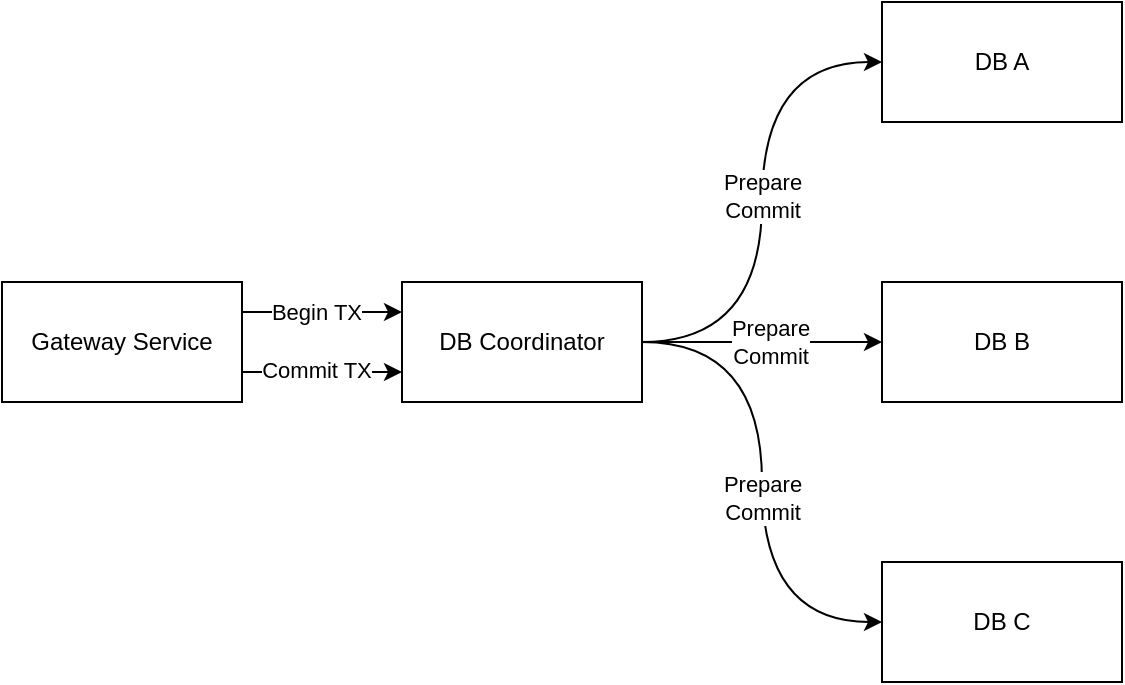 <mxfile version="24.3.1" type="github">
  <diagram name="Page-1" id="Oq18xSwXzY9K0h1a4IiR">
    <mxGraphModel dx="1686" dy="646" grid="1" gridSize="10" guides="1" tooltips="1" connect="1" arrows="1" fold="1" page="1" pageScale="1" pageWidth="850" pageHeight="1100" math="0" shadow="0">
      <root>
        <mxCell id="0" />
        <mxCell id="1" parent="0" />
        <mxCell id="UWIKAPKknOpFxrSL0NYB-10" style="edgeStyle=orthogonalEdgeStyle;rounded=0;orthogonalLoop=1;jettySize=auto;html=1;exitX=1;exitY=0.25;exitDx=0;exitDy=0;entryX=0;entryY=0.25;entryDx=0;entryDy=0;" edge="1" parent="1" source="UWIKAPKknOpFxrSL0NYB-1" target="UWIKAPKknOpFxrSL0NYB-2">
          <mxGeometry relative="1" as="geometry" />
        </mxCell>
        <mxCell id="UWIKAPKknOpFxrSL0NYB-11" value="Begin TX" style="edgeLabel;html=1;align=center;verticalAlign=middle;resizable=0;points=[];" vertex="1" connectable="0" parent="UWIKAPKknOpFxrSL0NYB-10">
          <mxGeometry x="-0.093" relative="1" as="geometry">
            <mxPoint as="offset" />
          </mxGeometry>
        </mxCell>
        <mxCell id="UWIKAPKknOpFxrSL0NYB-12" style="edgeStyle=orthogonalEdgeStyle;rounded=0;orthogonalLoop=1;jettySize=auto;html=1;exitX=1;exitY=0.75;exitDx=0;exitDy=0;entryX=0;entryY=0.75;entryDx=0;entryDy=0;" edge="1" parent="1" source="UWIKAPKknOpFxrSL0NYB-1" target="UWIKAPKknOpFxrSL0NYB-2">
          <mxGeometry relative="1" as="geometry" />
        </mxCell>
        <mxCell id="UWIKAPKknOpFxrSL0NYB-14" value="Commit TX" style="edgeLabel;html=1;align=center;verticalAlign=middle;resizable=0;points=[];" vertex="1" connectable="0" parent="UWIKAPKknOpFxrSL0NYB-12">
          <mxGeometry x="-0.079" y="1" relative="1" as="geometry">
            <mxPoint as="offset" />
          </mxGeometry>
        </mxCell>
        <mxCell id="UWIKAPKknOpFxrSL0NYB-1" value="Gateway Service" style="rounded=0;whiteSpace=wrap;html=1;" vertex="1" parent="1">
          <mxGeometry y="450" width="120" height="60" as="geometry" />
        </mxCell>
        <mxCell id="UWIKAPKknOpFxrSL0NYB-7" style="edgeStyle=entityRelationEdgeStyle;rounded=0;orthogonalLoop=1;jettySize=auto;html=1;exitX=1;exitY=0.5;exitDx=0;exitDy=0;entryX=0;entryY=0.5;entryDx=0;entryDy=0;" edge="1" parent="1" source="UWIKAPKknOpFxrSL0NYB-2" target="UWIKAPKknOpFxrSL0NYB-5">
          <mxGeometry relative="1" as="geometry" />
        </mxCell>
        <mxCell id="UWIKAPKknOpFxrSL0NYB-17" value="&lt;div&gt;Prepare&lt;/div&gt;&lt;div&gt;Commit&lt;br&gt;&lt;/div&gt;" style="edgeLabel;html=1;align=center;verticalAlign=middle;resizable=0;points=[];" vertex="1" connectable="0" parent="UWIKAPKknOpFxrSL0NYB-7">
          <mxGeometry x="0.062" relative="1" as="geometry">
            <mxPoint as="offset" />
          </mxGeometry>
        </mxCell>
        <mxCell id="UWIKAPKknOpFxrSL0NYB-8" style="edgeStyle=orthogonalEdgeStyle;rounded=0;orthogonalLoop=1;jettySize=auto;html=1;exitX=1;exitY=0.5;exitDx=0;exitDy=0;entryX=0;entryY=0.5;entryDx=0;entryDy=0;curved=1;" edge="1" parent="1" source="UWIKAPKknOpFxrSL0NYB-2" target="UWIKAPKknOpFxrSL0NYB-4">
          <mxGeometry relative="1" as="geometry" />
        </mxCell>
        <mxCell id="UWIKAPKknOpFxrSL0NYB-15" value="&lt;div&gt;Prepare&lt;/div&gt;&lt;div&gt;Commit&lt;br&gt;&lt;/div&gt;" style="edgeLabel;html=1;align=center;verticalAlign=middle;resizable=0;points=[];" vertex="1" connectable="0" parent="UWIKAPKknOpFxrSL0NYB-8">
          <mxGeometry x="0.022" relative="1" as="geometry">
            <mxPoint as="offset" />
          </mxGeometry>
        </mxCell>
        <mxCell id="UWIKAPKknOpFxrSL0NYB-9" style="edgeStyle=orthogonalEdgeStyle;rounded=0;orthogonalLoop=1;jettySize=auto;html=1;exitX=1;exitY=0.5;exitDx=0;exitDy=0;entryX=0;entryY=0.5;entryDx=0;entryDy=0;curved=1;" edge="1" parent="1" source="UWIKAPKknOpFxrSL0NYB-2" target="UWIKAPKknOpFxrSL0NYB-6">
          <mxGeometry relative="1" as="geometry" />
        </mxCell>
        <mxCell id="UWIKAPKknOpFxrSL0NYB-18" value="&lt;div&gt;Prepare&lt;/div&gt;&lt;div&gt;Commit&lt;br&gt;&lt;/div&gt;" style="edgeLabel;html=1;align=center;verticalAlign=middle;resizable=0;points=[];" vertex="1" connectable="0" parent="UWIKAPKknOpFxrSL0NYB-9">
          <mxGeometry x="0.057" y="-3" relative="1" as="geometry">
            <mxPoint x="3" as="offset" />
          </mxGeometry>
        </mxCell>
        <mxCell id="UWIKAPKknOpFxrSL0NYB-2" value="DB Coordinator" style="rounded=0;whiteSpace=wrap;html=1;" vertex="1" parent="1">
          <mxGeometry x="200" y="450" width="120" height="60" as="geometry" />
        </mxCell>
        <mxCell id="UWIKAPKknOpFxrSL0NYB-4" value="DB A" style="rounded=0;whiteSpace=wrap;html=1;" vertex="1" parent="1">
          <mxGeometry x="440" y="310" width="120" height="60" as="geometry" />
        </mxCell>
        <mxCell id="UWIKAPKknOpFxrSL0NYB-5" value="&lt;div&gt;DB B&lt;/div&gt;" style="rounded=0;whiteSpace=wrap;html=1;" vertex="1" parent="1">
          <mxGeometry x="440" y="450" width="120" height="60" as="geometry" />
        </mxCell>
        <mxCell id="UWIKAPKknOpFxrSL0NYB-6" value="DB C" style="rounded=0;whiteSpace=wrap;html=1;" vertex="1" parent="1">
          <mxGeometry x="440" y="590" width="120" height="60" as="geometry" />
        </mxCell>
      </root>
    </mxGraphModel>
  </diagram>
</mxfile>
